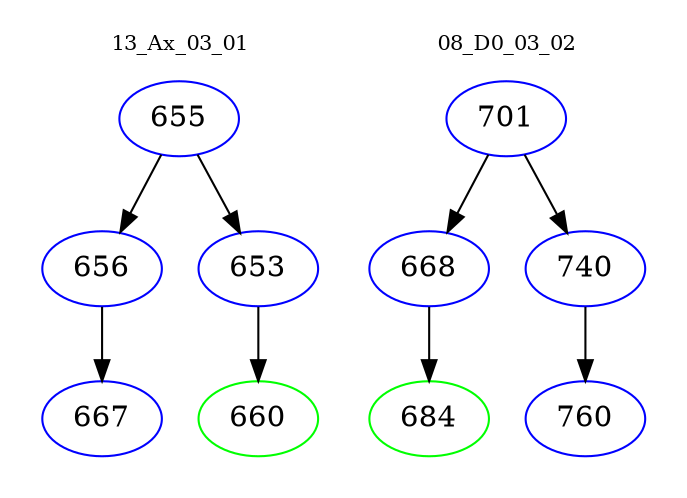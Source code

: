 digraph{
subgraph cluster_0 {
color = white
label = "13_Ax_03_01";
fontsize=10;
T0_655 [label="655", color="blue"]
T0_655 -> T0_656 [color="black"]
T0_656 [label="656", color="blue"]
T0_656 -> T0_667 [color="black"]
T0_667 [label="667", color="blue"]
T0_655 -> T0_653 [color="black"]
T0_653 [label="653", color="blue"]
T0_653 -> T0_660 [color="black"]
T0_660 [label="660", color="green"]
}
subgraph cluster_1 {
color = white
label = "08_D0_03_02";
fontsize=10;
T1_701 [label="701", color="blue"]
T1_701 -> T1_668 [color="black"]
T1_668 [label="668", color="blue"]
T1_668 -> T1_684 [color="black"]
T1_684 [label="684", color="green"]
T1_701 -> T1_740 [color="black"]
T1_740 [label="740", color="blue"]
T1_740 -> T1_760 [color="black"]
T1_760 [label="760", color="blue"]
}
}
